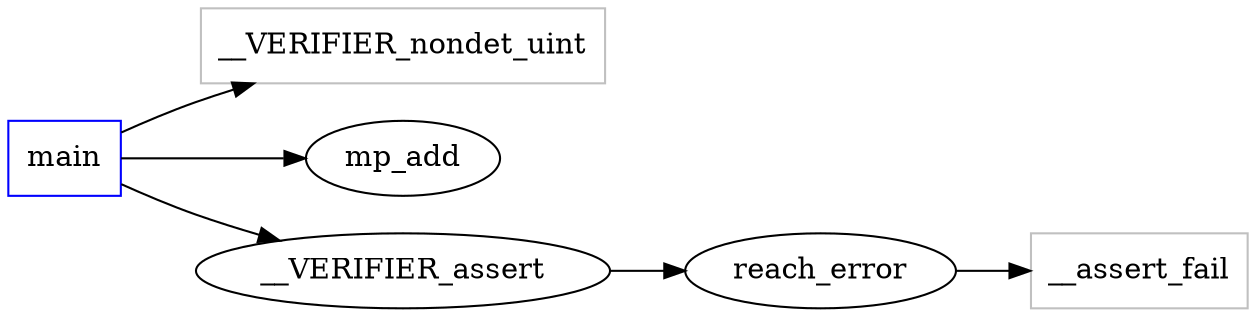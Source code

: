 digraph functioncalls {
rankdir=LR;

main [shape="box", color=blue];
__VERIFIER_nondet_uint [label="__VERIFIER_nondet_uint", shape="box", color=grey];
main -> __VERIFIER_nondet_uint;
mp_add [label="mp_add", ];
main -> mp_add;
__VERIFIER_assert [label="__VERIFIER_assert", ];
main -> __VERIFIER_assert;
reach_error [label="reach_error", ];
__VERIFIER_assert -> reach_error;
__assert_fail [label="__assert_fail", shape="box", color=grey];
reach_error -> __assert_fail;
}

